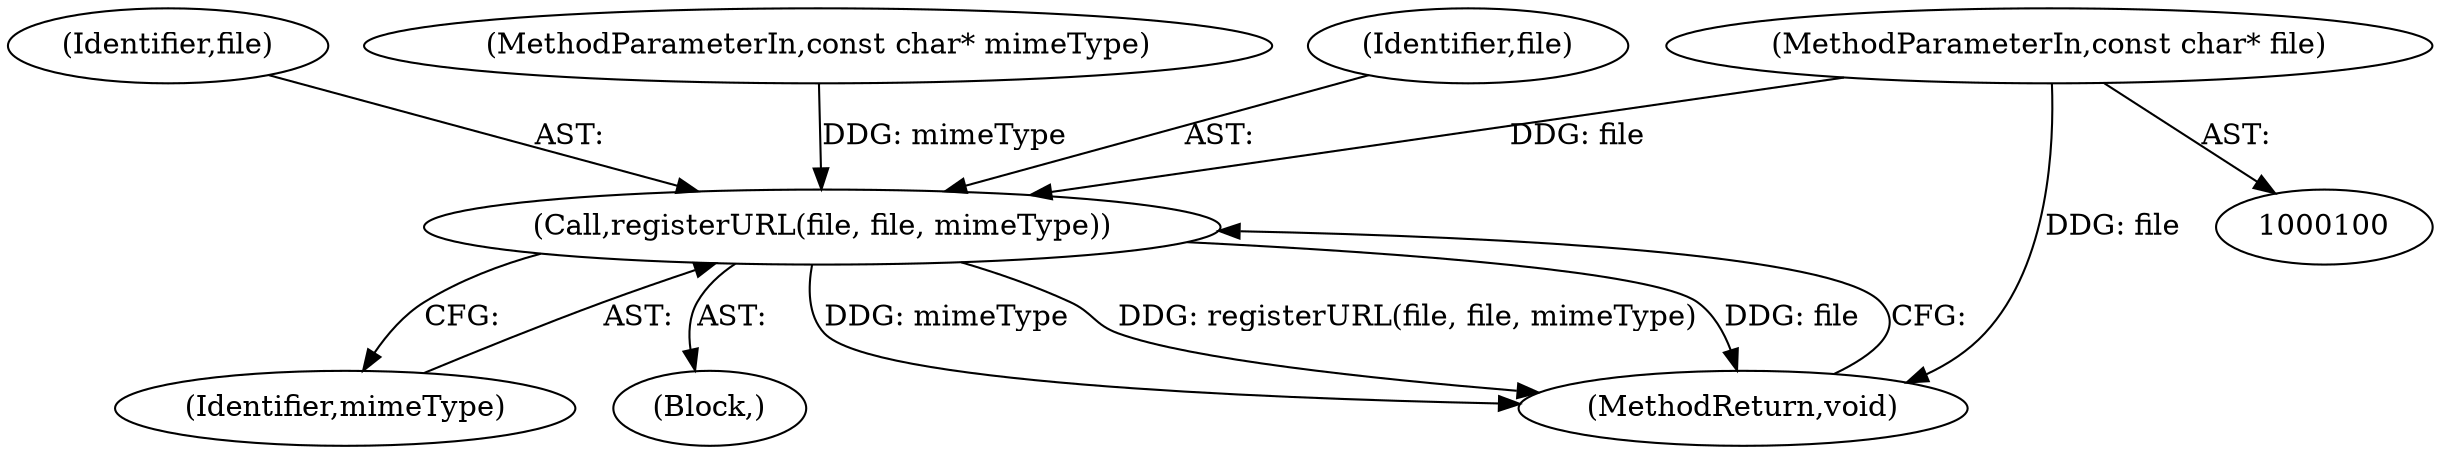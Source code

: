 digraph "1_Chrome_7f0126ff011142c8619b10a6e64d04d1745c503a_12@pointer" {
"1000101" [label="(MethodParameterIn,const char* file)"];
"1000104" [label="(Call,registerURL(file, file, mimeType))"];
"1000101" [label="(MethodParameterIn,const char* file)"];
"1000107" [label="(Identifier,mimeType)"];
"1000106" [label="(Identifier,file)"];
"1000103" [label="(Block,)"];
"1000102" [label="(MethodParameterIn,const char* mimeType)"];
"1000108" [label="(MethodReturn,void)"];
"1000105" [label="(Identifier,file)"];
"1000104" [label="(Call,registerURL(file, file, mimeType))"];
"1000101" -> "1000100"  [label="AST: "];
"1000101" -> "1000108"  [label="DDG: file"];
"1000101" -> "1000104"  [label="DDG: file"];
"1000104" -> "1000103"  [label="AST: "];
"1000104" -> "1000107"  [label="CFG: "];
"1000105" -> "1000104"  [label="AST: "];
"1000106" -> "1000104"  [label="AST: "];
"1000107" -> "1000104"  [label="AST: "];
"1000108" -> "1000104"  [label="CFG: "];
"1000104" -> "1000108"  [label="DDG: mimeType"];
"1000104" -> "1000108"  [label="DDG: registerURL(file, file, mimeType)"];
"1000104" -> "1000108"  [label="DDG: file"];
"1000102" -> "1000104"  [label="DDG: mimeType"];
}
